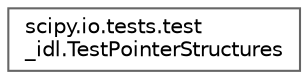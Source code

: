 digraph "Graphical Class Hierarchy"
{
 // LATEX_PDF_SIZE
  bgcolor="transparent";
  edge [fontname=Helvetica,fontsize=10,labelfontname=Helvetica,labelfontsize=10];
  node [fontname=Helvetica,fontsize=10,shape=box,height=0.2,width=0.4];
  rankdir="LR";
  Node0 [id="Node000000",label="scipy.io.tests.test\l_idl.TestPointerStructures",height=0.2,width=0.4,color="grey40", fillcolor="white", style="filled",URL="$d3/d41/classscipy_1_1io_1_1tests_1_1test__idl_1_1TestPointerStructures.html",tooltip=" "];
}
